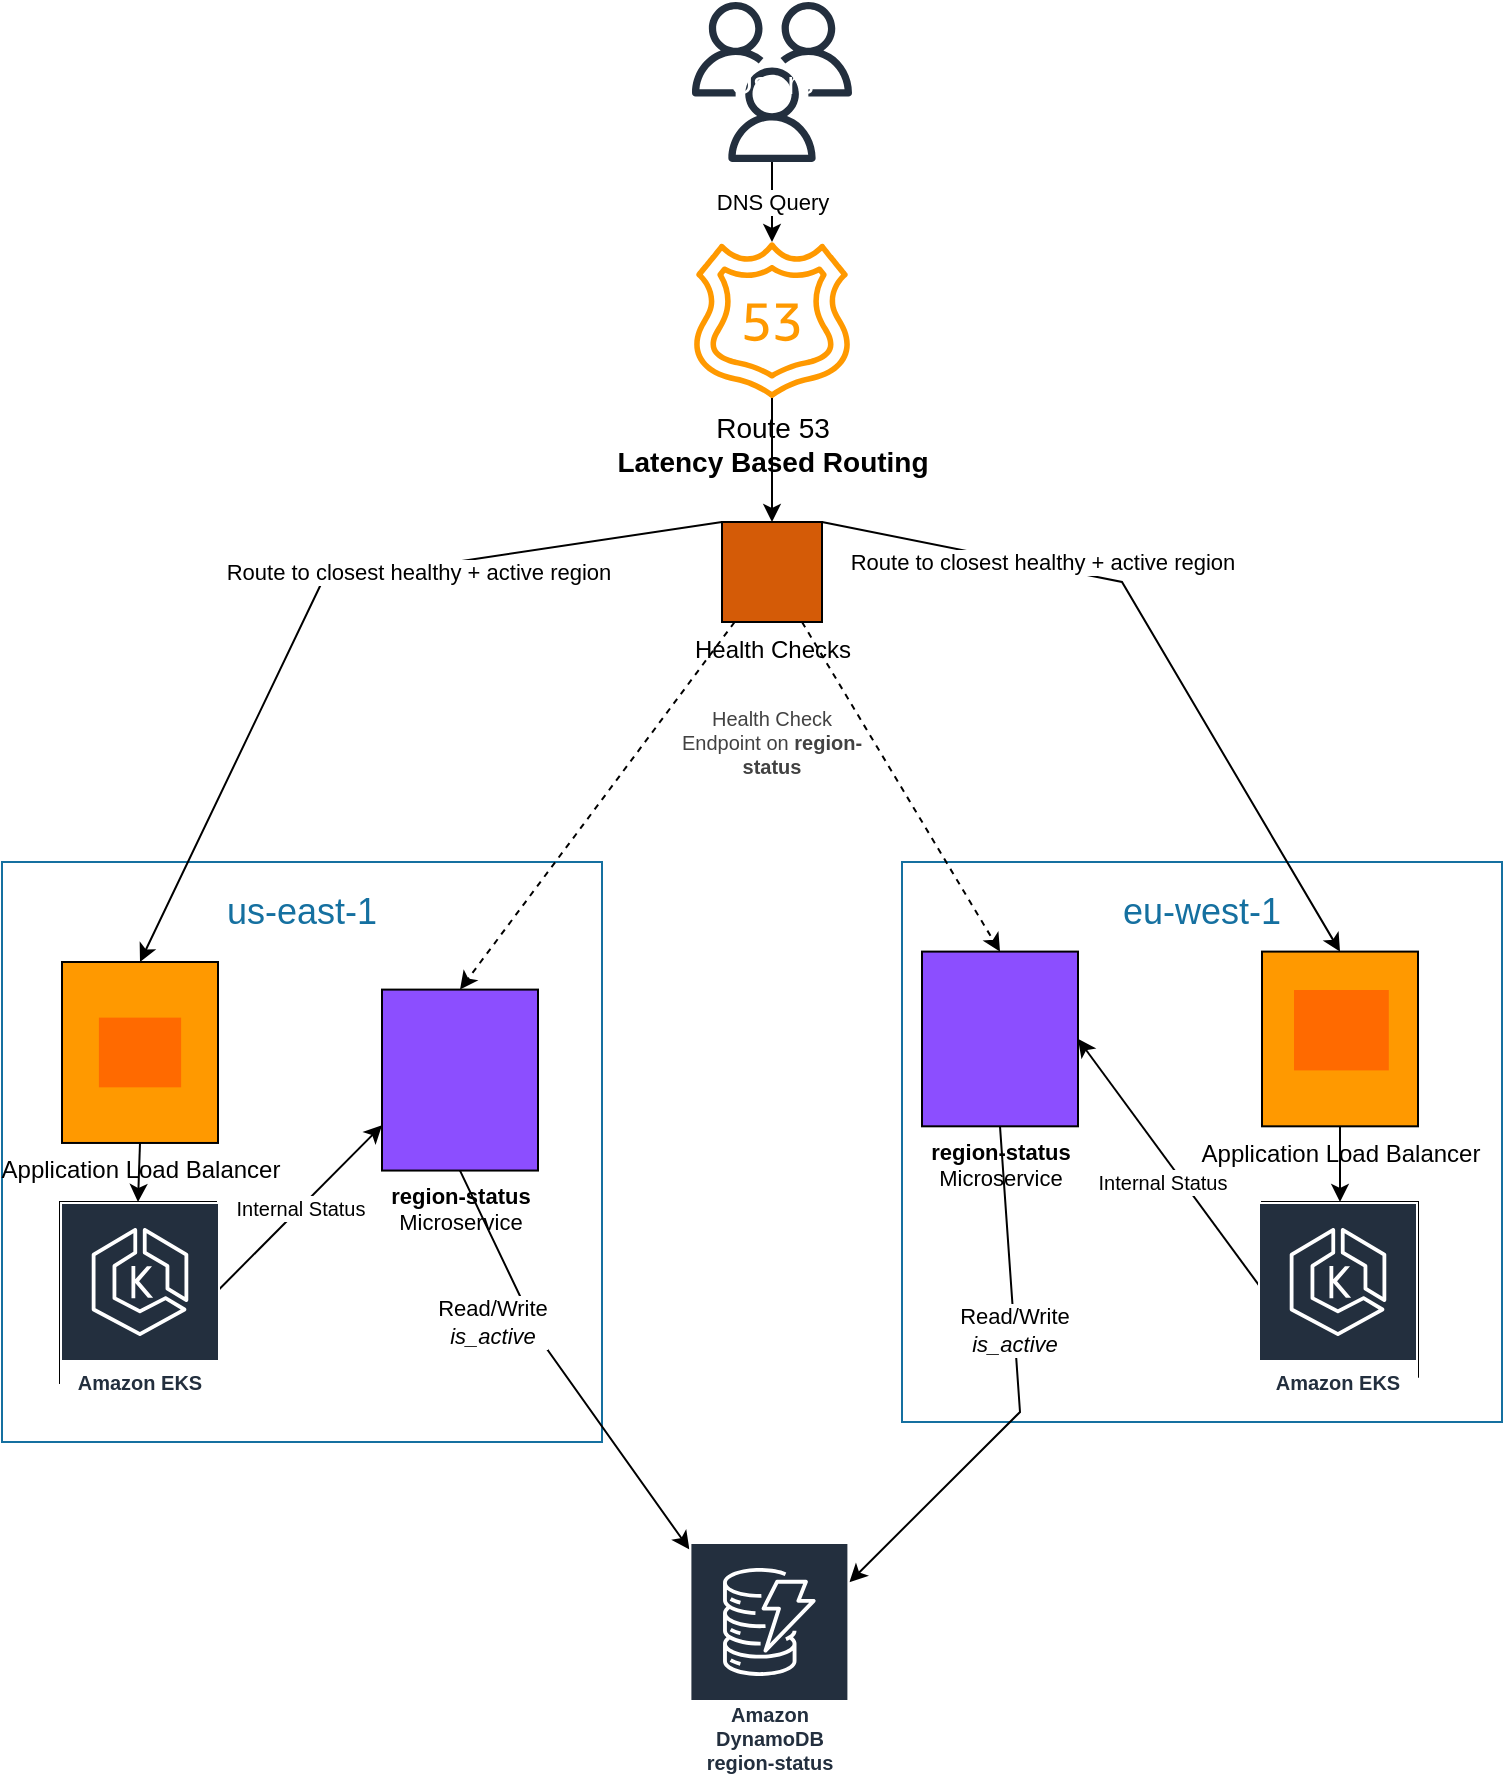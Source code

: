<mxfile version="27.0.6">
  <diagram id="diagram1" name="Multi-Region LBR Top-Down">
    <mxGraphModel dx="930" dy="1030" grid="1" gridSize="10" guides="1" tooltips="1" connect="1" arrows="1" fold="1" page="1" pageScale="1" pageWidth="850" pageHeight="1100" math="0" shadow="0">
      <root>
        <mxCell id="0" />
        <mxCell id="1" parent="0" />
        <mxCell id="2" value="Users" style="shape=mxgraph.aws4.users;html=1;whiteSpace=wrap;fillColor=#232F3E;fontColor=#FFFFFF;fontSize=16;" parent="1" vertex="1">
          <mxGeometry x="385" y="10" width="80" height="80" as="geometry" />
        </mxCell>
        <mxCell id="3" value="Route 53&lt;br&gt;&lt;b&gt;Latency Based Routing&lt;/b&gt;" style="outlineConnect=0;dashed=0;verticalLabelPosition=bottom;verticalAlign=top;align=center;html=1;shape=mxgraph.aws4.route_53;fillColor=#FF9900;gradientColor=none;fontSize=14;" parent="1" vertex="1">
          <mxGeometry x="386" y="130" width="78" height="78" as="geometry" />
        </mxCell>
        <mxCell id="4" value="DNS Query" style="endArrow=classic;html=1;rounded=0;entryX=0.5;entryY=0;exitX=0.5;exitY=1;" parent="1" source="2" target="3" edge="1">
          <mxGeometry width="50" height="50" relative="1" as="geometry">
            <mxPoint x="425" y="130" as="sourcePoint" />
            <mxPoint x="425" y="180" as="targetPoint" />
          </mxGeometry>
        </mxCell>
        <mxCell id="region1Group" value="&lt;font style=&quot;font-size: 18px;&quot;&gt;us-east-1&lt;/font&gt;" style="html=1;dashed=0;whiteSpace=wrap;labelBackgroundColor=none;strokeColor=#1570A0;fontColor=#1570A0;align=center;verticalAlign=top;spacingTop=8;fontSize=12;fillColor=none;shape=mxgraph.aws4.group;" parent="1" vertex="1">
          <mxGeometry x="40" y="440" width="300" height="290" as="geometry" />
        </mxCell>
        <mxCell id="r1_alb" value="Application Load Balancer" style="outlineConnect=0;dashed=0;verticalLabelPosition=bottom;verticalAlign=top;align=center;html=1;shape=mxgraph.aws4.elastic_load_balancing_application_load_balancer;fillColor=#FF9900;gradientColor=none;" parent="region1Group" vertex="1">
          <mxGeometry x="30" y="50" width="78" height="90.48" as="geometry" />
        </mxCell>
        <mxCell id="r1_eks" value="" style="outlineConnect=0;dashed=0;verticalLabelPosition=bottom;verticalAlign=top;align=center;html=1;shape=mxgraph.aws4.elastic_kubernetes_service;fillColor=#FF9900;gradientColor=none;" parent="region1Group" vertex="1">
          <mxGeometry x="29" y="170" width="78" height="90.48" as="geometry" />
        </mxCell>
        <mxCell id="r1_region_status" value="&lt;b&gt;region-status&lt;/b&gt;&lt;br&gt;Microservice" style="outlineConnect=0;dashed=0;verticalLabelPosition=bottom;verticalAlign=top;align=center;html=1;shape=mxgraph.aws4.microservice;fillColor=#8C4EFF;gradientColor=none;fontSize=11;" parent="region1Group" vertex="1">
          <mxGeometry x="190" y="63.8" width="78" height="90.48" as="geometry" />
        </mxCell>
        <mxCell id="conn_r1_alb_eks" value="" style="endArrow=classic;html=1;rounded=0;exitX=0.5;exitY=1;entryX=0.5;entryY=0;" parent="region1Group" source="r1_alb" target="r1_eks" edge="1">
          <mxGeometry width="50" height="50" relative="1" as="geometry">
            <mxPoint x="149" y="183.28" as="sourcePoint" />
            <mxPoint x="149" y="208.8" as="targetPoint" />
          </mxGeometry>
        </mxCell>
        <mxCell id="conn_r1_eks_status" value="&lt;font style=&quot;font-size: 10px;&quot;&gt;Internal Status&lt;/font&gt;" style="endArrow=classic;html=1;rounded=0;exitX=1;exitY=0.5;entryX=0;entryY=0.75;entryDx=0;entryDy=0;exitDx=0;exitDy=0;" parent="region1Group" source="r1_eks" target="r1_region_status" edge="1">
          <mxGeometry width="50" height="50" relative="1" as="geometry">
            <mxPoint x="190" y="254.04" as="sourcePoint" />
            <mxPoint x="200" y="137.091" as="targetPoint" />
          </mxGeometry>
        </mxCell>
        <mxCell id="BZ69hw3lXa-rXLOsEJiv-6" value="" style="points=[];aspect=fixed;html=1;align=center;shadow=0;dashed=0;fillColor=#FF6A00;strokeColor=none;shape=mxgraph.alibaba_cloud.alb_application_load_balancer_01;" vertex="1" parent="region1Group">
          <mxGeometry x="48.45" y="77.81" width="41.11" height="34.86" as="geometry" />
        </mxCell>
        <mxCell id="BZ69hw3lXa-rXLOsEJiv-9" value="Amazon EKS" style="sketch=0;outlineConnect=0;fontColor=#232F3E;gradientColor=none;strokeColor=#ffffff;fillColor=#232F3E;dashed=0;verticalLabelPosition=middle;verticalAlign=bottom;align=center;html=1;whiteSpace=wrap;fontSize=10;fontStyle=1;spacing=3;shape=mxgraph.aws4.productIcon;prIcon=mxgraph.aws4.eks;" vertex="1" parent="region1Group">
          <mxGeometry x="29" y="170" width="80" height="100" as="geometry" />
        </mxCell>
        <mxCell id="region2Group" value="&lt;font style=&quot;font-size: 18px;&quot;&gt;eu-west-1&lt;/font&gt;" style="html=1;dashed=0;whiteSpace=wrap;labelBackgroundColor=none;strokeColor=#1570A0;fontColor=#1570A0;align=center;verticalAlign=top;spacingTop=8;fontSize=12;fillColor=none;shape=mxgraph.aws4.group;" parent="1" vertex="1">
          <mxGeometry x="490" y="440" width="300" height="280" as="geometry" />
        </mxCell>
        <mxCell id="r2_alb" value="Application Load Balancer" style="outlineConnect=0;dashed=0;verticalLabelPosition=bottom;verticalAlign=top;align=center;html=1;shape=mxgraph.aws4.elastic_load_balancing_application_load_balancer;fillColor=#FF9900;gradientColor=none;" parent="region2Group" vertex="1">
          <mxGeometry x="180" y="44.8" width="78" height="87.36" as="geometry" />
        </mxCell>
        <mxCell id="r2_eks" value="" style="outlineConnect=0;dashed=0;verticalLabelPosition=bottom;verticalAlign=top;align=center;html=1;shape=mxgraph.aws4.elastic_kubernetes_service;fillColor=#FF9900;gradientColor=none;" parent="region2Group" vertex="1">
          <mxGeometry x="180" y="170.0" width="78" height="87.36" as="geometry" />
        </mxCell>
        <mxCell id="r2_region_status" value="&lt;b&gt;region-status&lt;/b&gt;&lt;br&gt;Microservice" style="outlineConnect=0;dashed=0;verticalLabelPosition=bottom;verticalAlign=top;align=center;html=1;shape=mxgraph.aws4.microservice;fillColor=#8C4EFF;gradientColor=none;fontSize=11;" parent="region2Group" vertex="1">
          <mxGeometry x="10" y="44.8" width="78" height="87.36" as="geometry" />
        </mxCell>
        <mxCell id="conn_r2_alb_eks" value="" style="endArrow=classic;html=1;rounded=0;exitX=0.5;exitY=1;entryX=0.5;entryY=0;" parent="region2Group" source="r2_alb" target="r2_eks" edge="1">
          <mxGeometry width="50" height="50" relative="1" as="geometry">
            <mxPoint x="149" y="176.96" as="sourcePoint" />
            <mxPoint x="149" y="201.6" as="targetPoint" />
          </mxGeometry>
        </mxCell>
        <mxCell id="conn_r2_eks_status" value="&lt;font style=&quot;font-size: 10px;&quot;&gt;Internal Status&lt;/font&gt;" style="endArrow=classic;html=1;rounded=0;exitX=0;exitY=0.5;entryX=1;entryY=0.5;" parent="region2Group" source="r2_eks" target="r2_region_status" edge="1">
          <mxGeometry x="-0.062" y="9" width="50" height="50" relative="1" as="geometry">
            <mxPoint x="190" y="245.28" as="sourcePoint" />
            <mxPoint x="100" y="245.28" as="targetPoint" />
            <mxPoint as="offset" />
          </mxGeometry>
        </mxCell>
        <mxCell id="BZ69hw3lXa-rXLOsEJiv-8" value="" style="points=[];aspect=fixed;html=1;align=center;shadow=0;dashed=0;fillColor=#FF6A00;strokeColor=none;shape=mxgraph.alibaba_cloud.alb_application_load_balancer_01;" vertex="1" parent="region2Group">
          <mxGeometry x="196" y="64" width="47.4" height="40.2" as="geometry" />
        </mxCell>
        <mxCell id="BZ69hw3lXa-rXLOsEJiv-11" value="Amazon EKS" style="sketch=0;outlineConnect=0;fontColor=#232F3E;gradientColor=none;strokeColor=#ffffff;fillColor=#232F3E;dashed=0;verticalLabelPosition=middle;verticalAlign=bottom;align=center;html=1;whiteSpace=wrap;fontSize=10;fontStyle=1;spacing=3;shape=mxgraph.aws4.productIcon;prIcon=mxgraph.aws4.eks;" vertex="1" parent="region2Group">
          <mxGeometry x="178" y="170" width="80" height="100" as="geometry" />
        </mxCell>
        <mxCell id="conn_r53_r1_alb" value="Route to closest healthy + active region" style="endArrow=classic;html=1;rounded=0;exitX=0;exitY=0;entryX=0.5;entryY=0;exitDx=0;exitDy=0;" parent="1" source="hc1" target="r1_alb" edge="1">
          <mxGeometry x="-0.252" y="2" width="50" height="50" relative="1" as="geometry">
            <mxPoint x="419" y="258" as="sourcePoint" />
            <mxPoint x="200" y="400" as="targetPoint" />
            <Array as="points">
              <mxPoint x="400" y="270" />
              <mxPoint x="200" y="300" />
            </Array>
            <mxPoint as="offset" />
          </mxGeometry>
        </mxCell>
        <mxCell id="conn_r53_r2_alb" value="Route to closest healthy + active region" style="endArrow=classic;html=1;rounded=0;entryX=0.5;entryY=0;exitX=1;exitY=0;exitDx=0;exitDy=0;" parent="1" source="hc1" target="r2_alb" edge="1">
          <mxGeometry x="-0.394" y="2" width="50" height="50" relative="1" as="geometry">
            <mxPoint x="450" y="390" as="sourcePoint" />
            <mxPoint x="600" y="470" as="targetPoint" />
            <Array as="points">
              <mxPoint x="600" y="300" />
            </Array>
            <mxPoint as="offset" />
          </mxGeometry>
        </mxCell>
        <mxCell id="conn_hc_r1_status" value="" style="endArrow=classic;html=1;rounded=0;entryX=0.5;entryY=0;dashed=1;" parent="1" source="hc1" target="r1_region_status" edge="1">
          <mxGeometry width="50" height="50" relative="1" as="geometry">
            <mxPoint x="425" y="400" as="sourcePoint" />
            <mxPoint x="149" y="390" as="targetPoint" />
            <Array as="points" />
          </mxGeometry>
        </mxCell>
        <mxCell id="conn_hc_r2_status" value="" style="endArrow=classic;html=1;rounded=0;entryX=0.5;entryY=0;dashed=1;" parent="1" source="hc1" target="r2_region_status" edge="1">
          <mxGeometry width="50" height="50" relative="1" as="geometry">
            <mxPoint x="425" y="390" as="sourcePoint" />
            <mxPoint x="549" y="470" as="targetPoint" />
            <Array as="points" />
          </mxGeometry>
        </mxCell>
        <mxCell id="hc_label" value="Health Check&lt;br&gt;Endpoint on &lt;b&gt;region-status&lt;/b&gt;" style="html=1;whiteSpace=wrap;fillColor=none;strokeColor=none;fontSize=10;fontColor=#424242;" parent="1" vertex="1">
          <mxGeometry x="375" y="360" width="100" height="40" as="geometry" />
        </mxCell>
        <mxCell id="conn_r1_status_global_dynamo" value="Read/Write &lt;br&gt;&lt;i&gt;is_active&lt;/i&gt;" style="endArrow=classic;html=1;rounded=0;exitX=0.5;exitY=1;" parent="1" source="r1_region_status" target="BZ69hw3lXa-rXLOsEJiv-14" edge="1">
          <mxGeometry x="-0.325" y="-18" width="50" height="50" relative="1" as="geometry">
            <mxPoint x="149" y="570" as="sourcePoint" />
            <mxPoint x="380" y="790" as="targetPoint" />
            <Array as="points">
              <mxPoint x="310" y="680" />
            </Array>
            <mxPoint as="offset" />
          </mxGeometry>
        </mxCell>
        <mxCell id="conn_r2_status_global_dynamo" value="Read/Write &lt;br&gt;&lt;i&gt;is_active&lt;/i&gt;" style="endArrow=classic;html=1;rounded=0;exitX=0.5;exitY=1;" parent="1" source="r2_region_status" target="BZ69hw3lXa-rXLOsEJiv-14" edge="1">
          <mxGeometry x="-0.225" width="50" height="50" relative="1" as="geometry">
            <mxPoint x="549" y="570" as="sourcePoint" />
            <mxPoint x="460" y="790" as="targetPoint" />
            <Array as="points">
              <mxPoint x="549" y="715" />
            </Array>
            <mxPoint as="offset" />
          </mxGeometry>
        </mxCell>
        <mxCell id="BZ69hw3lXa-rXLOsEJiv-4" value="" style="endArrow=classic;html=1;rounded=0;" edge="1" parent="1" source="3">
          <mxGeometry width="50" height="50" relative="1" as="geometry">
            <mxPoint x="478" y="208" as="sourcePoint" />
            <mxPoint x="425" y="270" as="targetPoint" />
            <Array as="points" />
          </mxGeometry>
        </mxCell>
        <mxCell id="hc1" value="Health Checks" style="outlineConnect=0;dashed=0;verticalLabelPosition=bottom;verticalAlign=top;align=center;html=1;shape=mxgraph.aws4.health_check_icon;fillColor=#D45B07;gradientColor=none;" parent="1" vertex="1">
          <mxGeometry x="400" y="270" width="50" height="50" as="geometry" />
        </mxCell>
        <mxCell id="BZ69hw3lXa-rXLOsEJiv-14" value="&lt;div&gt;&lt;br&gt;&lt;/div&gt;Amazon DynamoDB&lt;div&gt;region-status&lt;/div&gt;" style="sketch=0;outlineConnect=0;fontColor=#232F3E;gradientColor=none;strokeColor=#ffffff;fillColor=#232F3E;dashed=0;verticalLabelPosition=middle;verticalAlign=bottom;align=center;html=1;whiteSpace=wrap;fontSize=10;fontStyle=1;spacing=3;shape=mxgraph.aws4.productIcon;prIcon=mxgraph.aws4.dynamodb;" vertex="1" parent="1">
          <mxGeometry x="383.7" y="780" width="80" height="120" as="geometry" />
        </mxCell>
      </root>
    </mxGraphModel>
  </diagram>
</mxfile>
